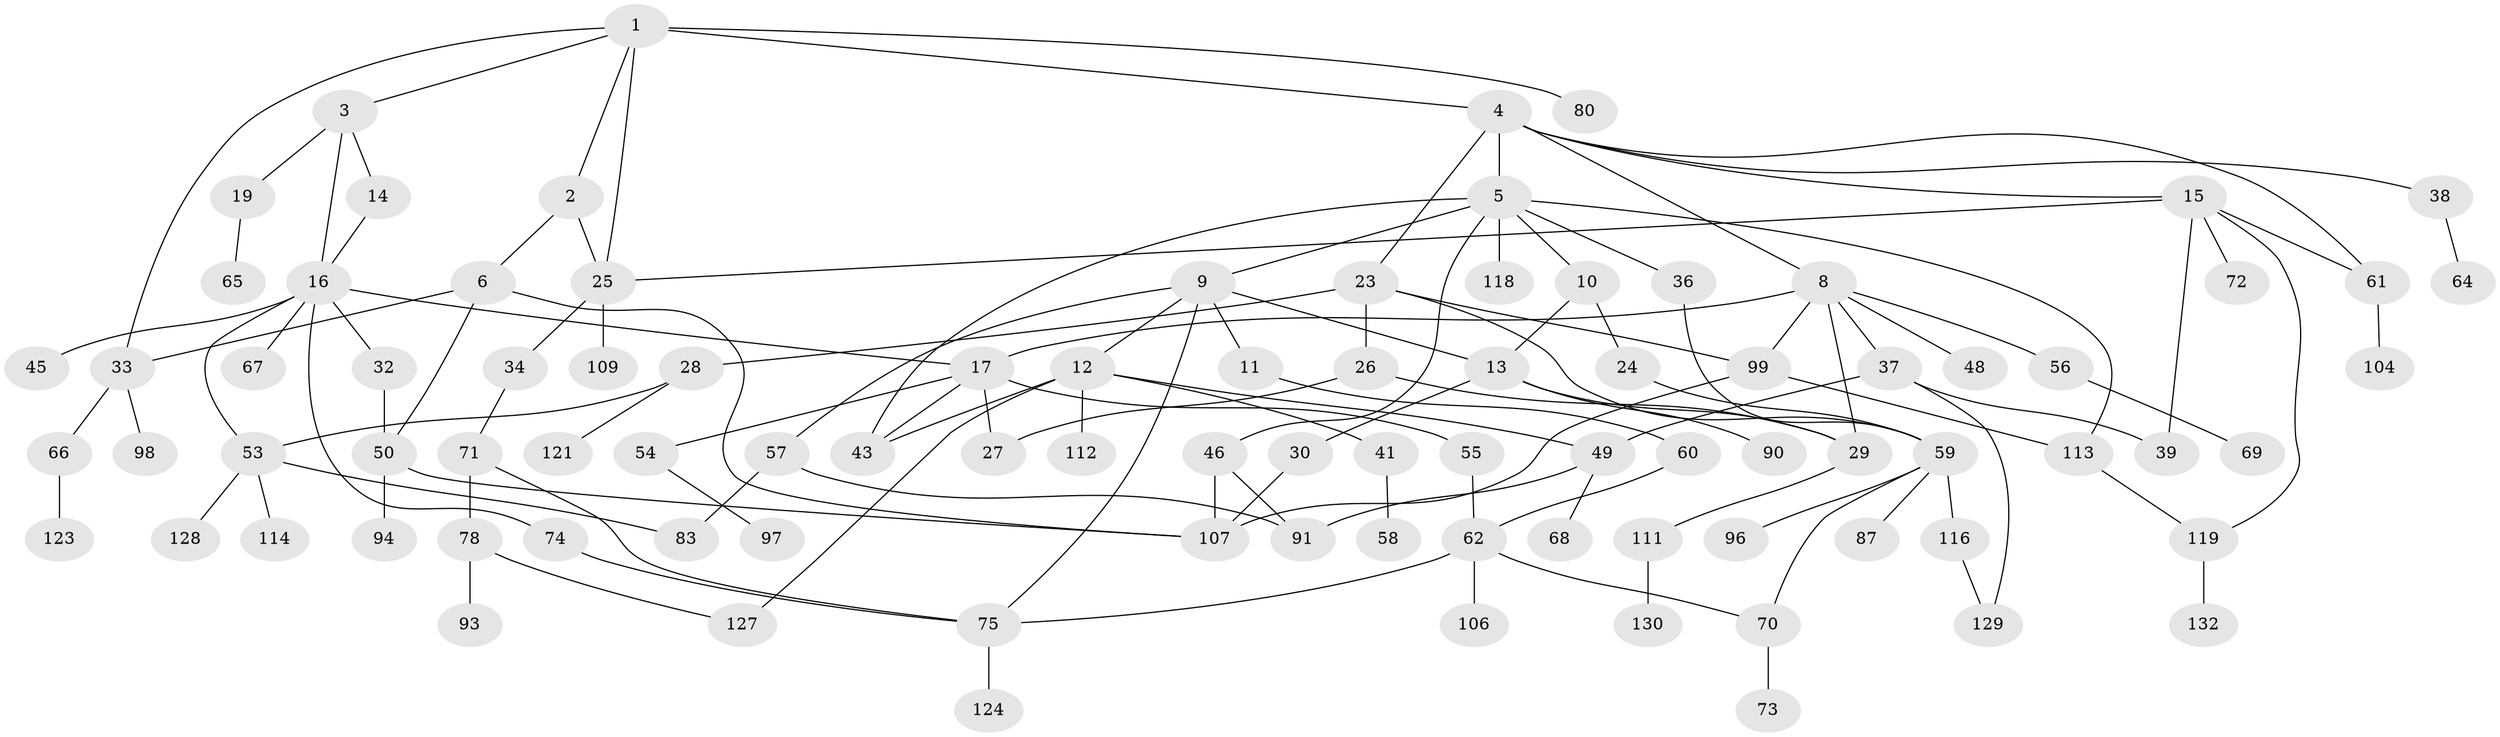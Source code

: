 // original degree distribution, {5: 0.06766917293233082, 3: 0.19548872180451127, 4: 0.09774436090225563, 7: 0.03007518796992481, 6: 0.022556390977443608, 2: 0.2932330827067669, 1: 0.2932330827067669}
// Generated by graph-tools (version 1.1) at 2025/41/03/06/25 10:41:27]
// undirected, 92 vertices, 126 edges
graph export_dot {
graph [start="1"]
  node [color=gray90,style=filled];
  1 [super="+20"];
  2;
  3 [super="+76"];
  4 [super="+7"];
  5 [super="+21"];
  6 [super="+52"];
  8 [super="+35"];
  9;
  10 [super="+18"];
  11 [super="+44"];
  12 [super="+22"];
  13 [super="+42"];
  14;
  15 [super="+101"];
  16 [super="+79"];
  17 [super="+117"];
  19;
  23 [super="+131"];
  24;
  25 [super="+105"];
  26 [super="+40"];
  27 [super="+31"];
  28 [super="+86"];
  29 [super="+126"];
  30;
  32;
  33 [super="+47"];
  34;
  36 [super="+51"];
  37 [super="+84"];
  38;
  39;
  41 [super="+122"];
  43 [super="+89"];
  45;
  46 [super="+92"];
  48;
  49 [super="+102"];
  50 [super="+95"];
  53 [super="+100"];
  54 [super="+81"];
  55;
  56;
  57 [super="+125"];
  58;
  59 [super="+77"];
  60;
  61 [super="+63"];
  62 [super="+103"];
  64;
  65;
  66;
  67;
  68;
  69;
  70 [super="+88"];
  71;
  72 [super="+85"];
  73;
  74;
  75 [super="+115"];
  78 [super="+82"];
  80 [super="+108"];
  83;
  87;
  90;
  91;
  93;
  94;
  96;
  97;
  98;
  99 [super="+120"];
  104;
  106;
  107 [super="+110"];
  109;
  111;
  112;
  113;
  114;
  116;
  118;
  119;
  121;
  123 [super="+133"];
  124;
  127;
  128;
  129;
  130;
  132;
  1 -- 2;
  1 -- 3;
  1 -- 4 [weight=2];
  1 -- 25;
  1 -- 80;
  1 -- 33;
  2 -- 6;
  2 -- 25;
  3 -- 14;
  3 -- 19;
  3 -- 16;
  4 -- 5;
  4 -- 38;
  4 -- 23;
  4 -- 8;
  4 -- 61;
  4 -- 15;
  5 -- 9;
  5 -- 10;
  5 -- 46;
  5 -- 113;
  5 -- 36;
  5 -- 118;
  5 -- 43;
  6 -- 33;
  6 -- 50;
  6 -- 107;
  8 -- 17;
  8 -- 37;
  8 -- 48;
  8 -- 56;
  8 -- 99;
  8 -- 29;
  9 -- 11;
  9 -- 12;
  9 -- 57;
  9 -- 75;
  9 -- 13;
  10 -- 13;
  10 -- 24;
  11 -- 60;
  12 -- 41;
  12 -- 43;
  12 -- 49;
  12 -- 112;
  12 -- 127;
  13 -- 30;
  13 -- 90;
  13 -- 29 [weight=2];
  14 -- 16;
  15 -- 39;
  15 -- 72;
  15 -- 119;
  15 -- 61;
  15 -- 25;
  16 -- 32;
  16 -- 45;
  16 -- 67;
  16 -- 74;
  16 -- 53;
  16 -- 17;
  17 -- 27;
  17 -- 54;
  17 -- 55;
  17 -- 43;
  19 -- 65;
  23 -- 26;
  23 -- 28;
  23 -- 99;
  23 -- 59;
  24 -- 59;
  25 -- 34;
  25 -- 109;
  26 -- 29;
  26 -- 27;
  28 -- 53;
  28 -- 121;
  29 -- 111;
  30 -- 107;
  32 -- 50;
  33 -- 98;
  33 -- 66;
  34 -- 71;
  36 -- 59;
  37 -- 129;
  37 -- 49;
  37 -- 39;
  38 -- 64;
  41 -- 58;
  46 -- 107;
  46 -- 91;
  49 -- 68;
  49 -- 91;
  50 -- 94;
  50 -- 107;
  53 -- 128;
  53 -- 83;
  53 -- 114;
  54 -- 97;
  55 -- 62;
  56 -- 69;
  57 -- 83;
  57 -- 91;
  59 -- 70;
  59 -- 87;
  59 -- 96;
  59 -- 116;
  60 -- 62;
  61 -- 104;
  62 -- 106;
  62 -- 70;
  62 -- 75;
  66 -- 123;
  70 -- 73;
  71 -- 78;
  71 -- 75;
  74 -- 75;
  75 -- 124;
  78 -- 93;
  78 -- 127;
  99 -- 113;
  99 -- 107;
  111 -- 130;
  113 -- 119;
  116 -- 129;
  119 -- 132;
}
